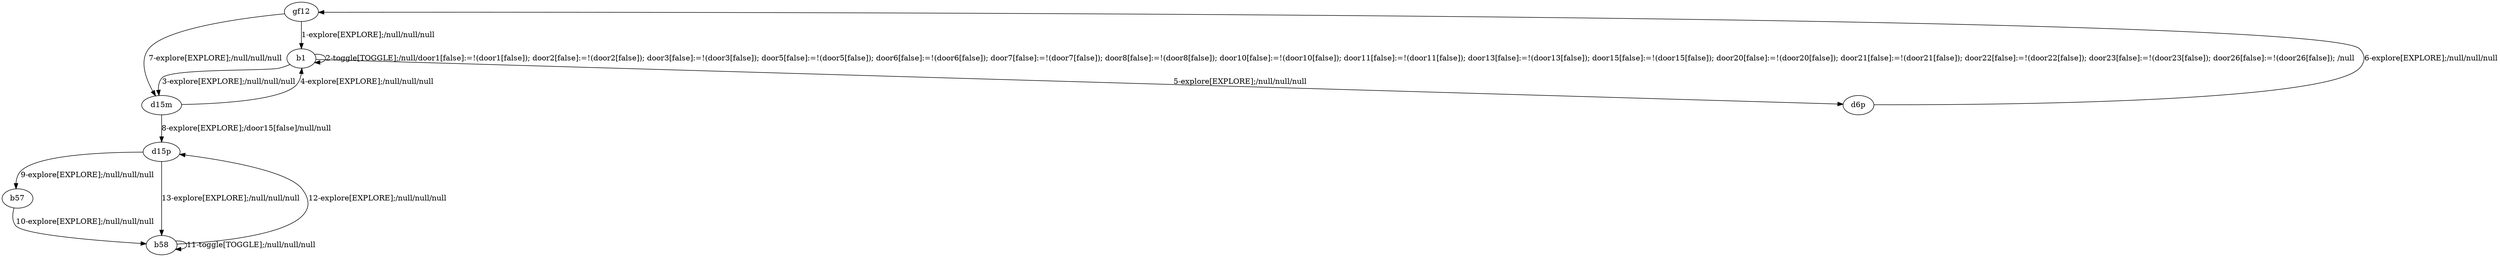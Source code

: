 # Total number of goals covered by this test: 2
# b58 --> b58
# b58 --> d15p

digraph g {
"gf12" -> "b1" [label = "1-explore[EXPLORE];/null/null/null"];
"b1" -> "b1" [label = "2-toggle[TOGGLE];/null/door1[false]:=!(door1[false]); door2[false]:=!(door2[false]); door3[false]:=!(door3[false]); door5[false]:=!(door5[false]); door6[false]:=!(door6[false]); door7[false]:=!(door7[false]); door8[false]:=!(door8[false]); door10[false]:=!(door10[false]); door11[false]:=!(door11[false]); door13[false]:=!(door13[false]); door15[false]:=!(door15[false]); door20[false]:=!(door20[false]); door21[false]:=!(door21[false]); door22[false]:=!(door22[false]); door23[false]:=!(door23[false]); door26[false]:=!(door26[false]); /null"];
"b1" -> "d15m" [label = "3-explore[EXPLORE];/null/null/null"];
"d15m" -> "b1" [label = "4-explore[EXPLORE];/null/null/null"];
"b1" -> "d6p" [label = "5-explore[EXPLORE];/null/null/null"];
"d6p" -> "gf12" [label = "6-explore[EXPLORE];/null/null/null"];
"gf12" -> "d15m" [label = "7-explore[EXPLORE];/null/null/null"];
"d15m" -> "d15p" [label = "8-explore[EXPLORE];/door15[false]/null/null"];
"d15p" -> "b57" [label = "9-explore[EXPLORE];/null/null/null"];
"b57" -> "b58" [label = "10-explore[EXPLORE];/null/null/null"];
"b58" -> "b58" [label = "11-toggle[TOGGLE];/null/null/null"];
"b58" -> "d15p" [label = "12-explore[EXPLORE];/null/null/null"];
"d15p" -> "b58" [label = "13-explore[EXPLORE];/null/null/null"];
}